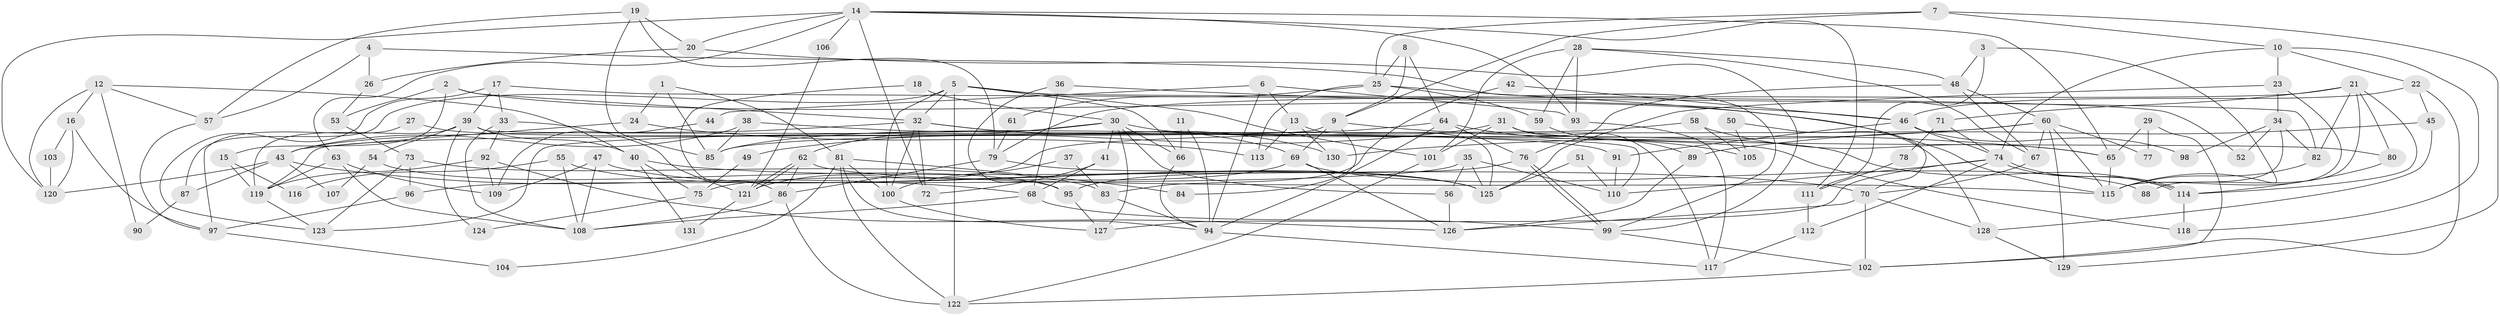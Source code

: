 // coarse degree distribution, {10: 0.02564102564102564, 5: 0.07692307692307693, 7: 0.05128205128205128, 3: 0.20512820512820512, 6: 0.07692307692307693, 11: 0.02564102564102564, 2: 0.20512820512820512, 8: 0.11538461538461539, 4: 0.15384615384615385, 9: 0.038461538461538464, 12: 0.01282051282051282, 13: 0.01282051282051282}
// Generated by graph-tools (version 1.1) at 2025/18/03/04/25 18:18:49]
// undirected, 131 vertices, 262 edges
graph export_dot {
graph [start="1"]
  node [color=gray90,style=filled];
  1;
  2;
  3;
  4;
  5;
  6;
  7;
  8;
  9;
  10;
  11;
  12;
  13;
  14;
  15;
  16;
  17;
  18;
  19;
  20;
  21;
  22;
  23;
  24;
  25;
  26;
  27;
  28;
  29;
  30;
  31;
  32;
  33;
  34;
  35;
  36;
  37;
  38;
  39;
  40;
  41;
  42;
  43;
  44;
  45;
  46;
  47;
  48;
  49;
  50;
  51;
  52;
  53;
  54;
  55;
  56;
  57;
  58;
  59;
  60;
  61;
  62;
  63;
  64;
  65;
  66;
  67;
  68;
  69;
  70;
  71;
  72;
  73;
  74;
  75;
  76;
  77;
  78;
  79;
  80;
  81;
  82;
  83;
  84;
  85;
  86;
  87;
  88;
  89;
  90;
  91;
  92;
  93;
  94;
  95;
  96;
  97;
  98;
  99;
  100;
  101;
  102;
  103;
  104;
  105;
  106;
  107;
  108;
  109;
  110;
  111;
  112;
  113;
  114;
  115;
  116;
  117;
  118;
  119;
  120;
  121;
  122;
  123;
  124;
  125;
  126;
  127;
  128;
  129;
  130;
  131;
  1 -- 81;
  1 -- 24;
  1 -- 85;
  2 -- 115;
  2 -- 32;
  2 -- 15;
  2 -- 53;
  3 -- 48;
  3 -- 111;
  3 -- 115;
  4 -- 99;
  4 -- 57;
  4 -- 26;
  5 -- 101;
  5 -- 122;
  5 -- 32;
  5 -- 52;
  5 -- 66;
  5 -- 87;
  5 -- 100;
  6 -- 94;
  6 -- 13;
  6 -- 44;
  6 -- 93;
  7 -- 10;
  7 -- 25;
  7 -- 9;
  7 -- 129;
  8 -- 9;
  8 -- 64;
  8 -- 25;
  9 -- 119;
  9 -- 65;
  9 -- 69;
  9 -- 84;
  10 -- 74;
  10 -- 22;
  10 -- 23;
  10 -- 118;
  11 -- 94;
  11 -- 66;
  12 -- 40;
  12 -- 120;
  12 -- 16;
  12 -- 57;
  12 -- 90;
  13 -- 125;
  13 -- 130;
  13 -- 113;
  14 -- 93;
  14 -- 65;
  14 -- 20;
  14 -- 63;
  14 -- 72;
  14 -- 106;
  14 -- 111;
  14 -- 120;
  15 -- 119;
  15 -- 116;
  16 -- 120;
  16 -- 97;
  16 -- 103;
  17 -- 82;
  17 -- 33;
  17 -- 39;
  17 -- 123;
  18 -- 86;
  18 -- 30;
  19 -- 20;
  19 -- 57;
  19 -- 79;
  19 -- 85;
  20 -- 99;
  20 -- 26;
  21 -- 114;
  21 -- 79;
  21 -- 71;
  21 -- 80;
  21 -- 82;
  21 -- 88;
  22 -- 102;
  22 -- 46;
  22 -- 45;
  23 -- 34;
  23 -- 115;
  23 -- 125;
  24 -- 113;
  24 -- 43;
  25 -- 70;
  25 -- 59;
  25 -- 61;
  25 -- 113;
  26 -- 53;
  27 -- 91;
  27 -- 97;
  28 -- 93;
  28 -- 48;
  28 -- 59;
  28 -- 67;
  28 -- 101;
  29 -- 102;
  29 -- 65;
  29 -- 77;
  30 -- 123;
  30 -- 62;
  30 -- 41;
  30 -- 56;
  30 -- 66;
  30 -- 114;
  30 -- 127;
  31 -- 80;
  31 -- 101;
  31 -- 49;
  31 -- 117;
  32 -- 69;
  32 -- 43;
  32 -- 72;
  32 -- 100;
  32 -- 130;
  33 -- 108;
  33 -- 92;
  33 -- 121;
  34 -- 115;
  34 -- 82;
  34 -- 52;
  34 -- 98;
  35 -- 56;
  35 -- 110;
  35 -- 96;
  35 -- 125;
  36 -- 95;
  36 -- 68;
  36 -- 46;
  37 -- 100;
  37 -- 83;
  38 -- 118;
  38 -- 85;
  38 -- 43;
  39 -- 119;
  39 -- 40;
  39 -- 54;
  39 -- 110;
  39 -- 124;
  40 -- 70;
  40 -- 75;
  40 -- 131;
  41 -- 72;
  41 -- 68;
  42 -- 46;
  42 -- 83;
  43 -- 68;
  43 -- 87;
  43 -- 107;
  43 -- 120;
  44 -- 109;
  45 -- 128;
  45 -- 89;
  46 -- 74;
  46 -- 91;
  46 -- 98;
  47 -- 125;
  47 -- 108;
  47 -- 109;
  48 -- 67;
  48 -- 60;
  48 -- 76;
  49 -- 75;
  50 -- 105;
  50 -- 128;
  51 -- 110;
  51 -- 125;
  53 -- 73;
  54 -- 95;
  54 -- 107;
  55 -- 125;
  55 -- 108;
  55 -- 116;
  56 -- 126;
  57 -- 97;
  58 -- 85;
  58 -- 65;
  58 -- 105;
  59 -- 89;
  60 -- 121;
  60 -- 115;
  60 -- 67;
  60 -- 77;
  60 -- 129;
  60 -- 130;
  61 -- 79;
  62 -- 115;
  62 -- 121;
  62 -- 121;
  62 -- 86;
  63 -- 108;
  63 -- 109;
  63 -- 119;
  64 -- 85;
  64 -- 76;
  64 -- 94;
  64 -- 105;
  65 -- 115;
  66 -- 94;
  67 -- 70;
  68 -- 99;
  68 -- 108;
  69 -- 126;
  69 -- 75;
  69 -- 88;
  70 -- 102;
  70 -- 126;
  70 -- 128;
  71 -- 74;
  71 -- 78;
  73 -- 123;
  73 -- 83;
  73 -- 96;
  74 -- 127;
  74 -- 114;
  74 -- 114;
  74 -- 110;
  74 -- 112;
  75 -- 124;
  76 -- 99;
  76 -- 99;
  76 -- 95;
  78 -- 111;
  79 -- 125;
  79 -- 86;
  80 -- 114;
  81 -- 94;
  81 -- 100;
  81 -- 84;
  81 -- 104;
  81 -- 122;
  82 -- 115;
  83 -- 94;
  86 -- 108;
  86 -- 122;
  87 -- 90;
  89 -- 126;
  91 -- 110;
  92 -- 109;
  92 -- 126;
  92 -- 119;
  93 -- 117;
  94 -- 117;
  95 -- 127;
  96 -- 97;
  97 -- 104;
  99 -- 102;
  100 -- 127;
  101 -- 122;
  102 -- 122;
  103 -- 120;
  106 -- 121;
  111 -- 112;
  112 -- 117;
  114 -- 118;
  119 -- 123;
  121 -- 131;
  128 -- 129;
}
